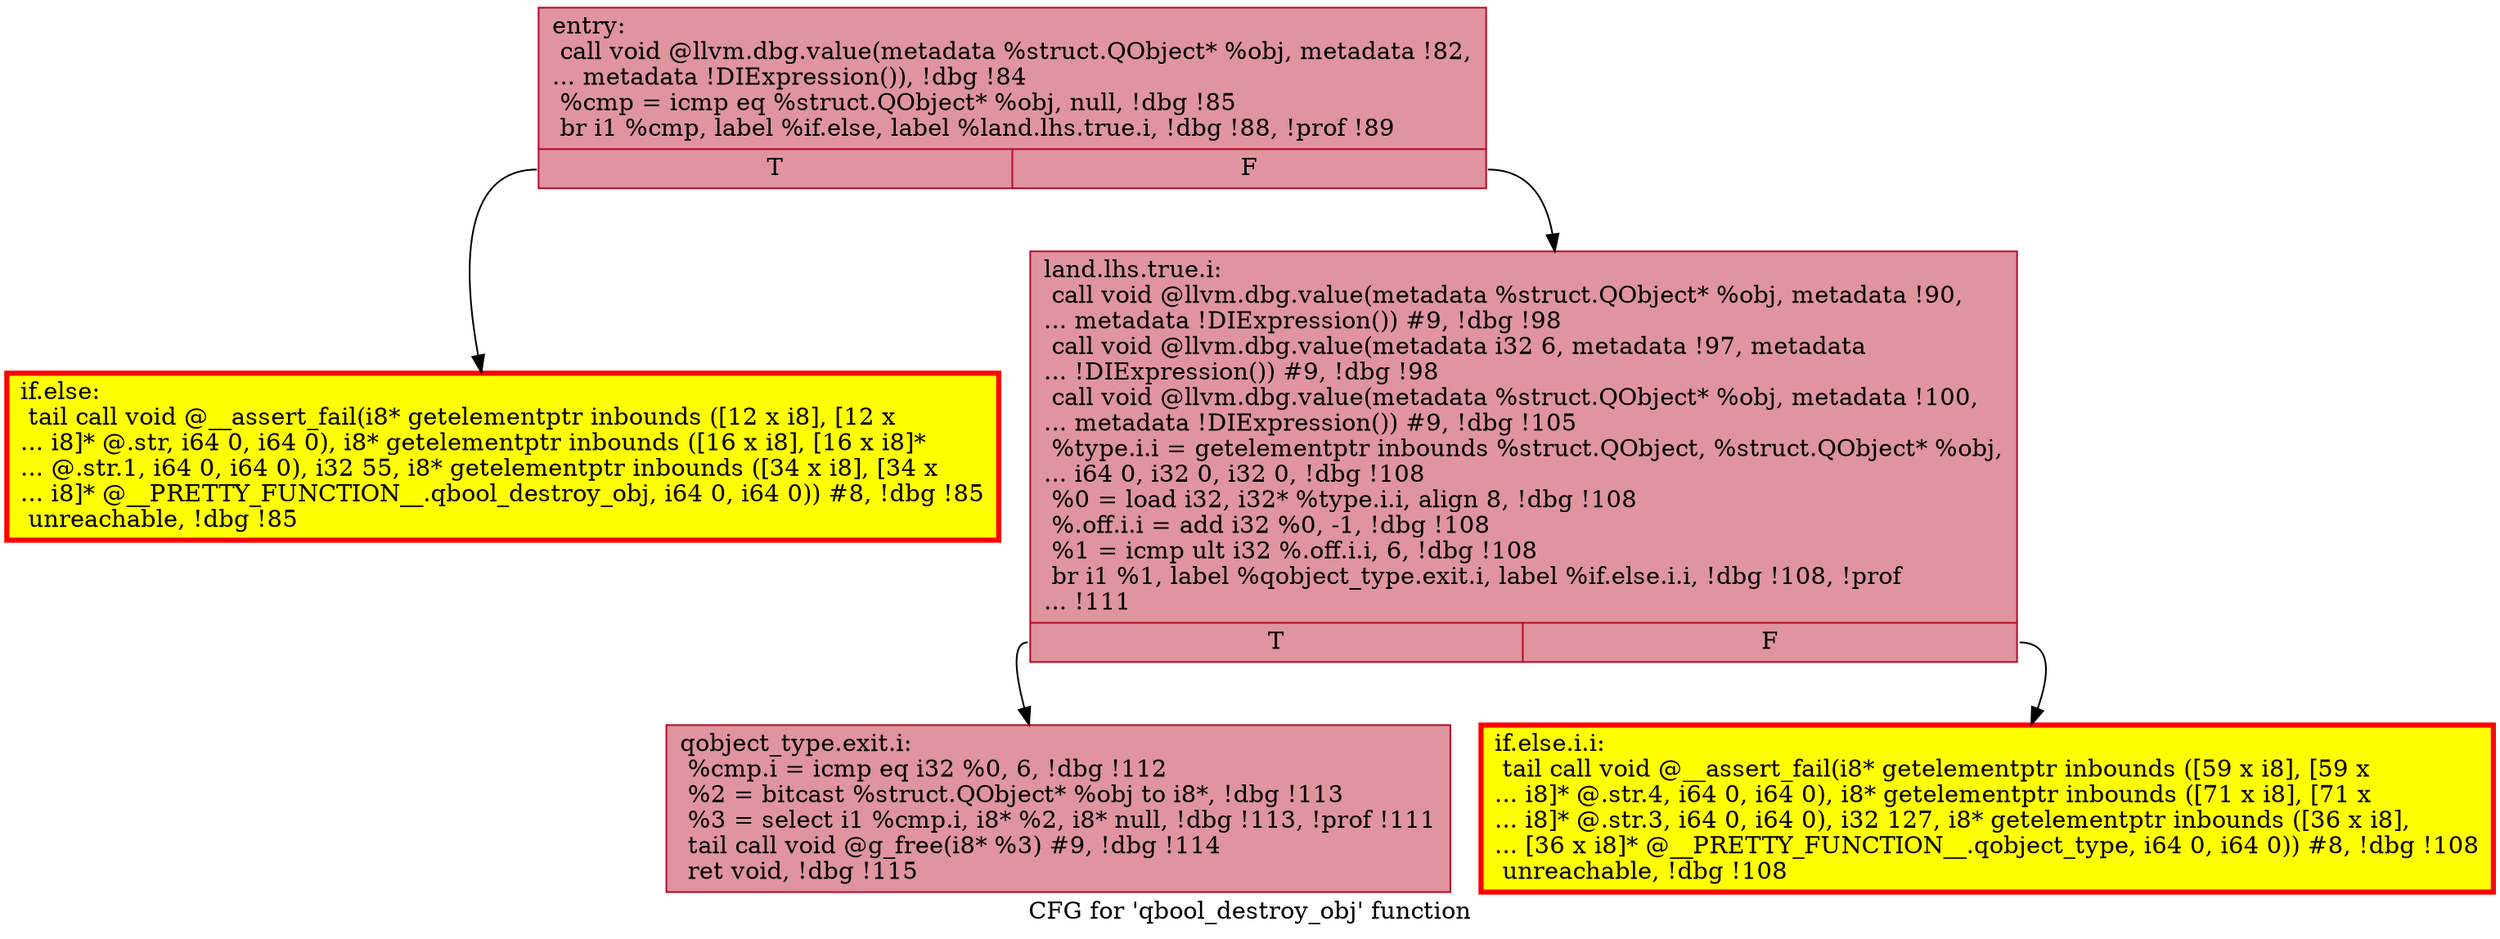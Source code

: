 digraph "CFG for 'qbool_destroy_obj' function" {
	label="CFG for 'qbool_destroy_obj' function";

	Node0x55fbeca6eb60 [shape=record,color="#b70d28ff", style=filled, fillcolor="#b70d2870",label="{entry:\l  call void @llvm.dbg.value(metadata %struct.QObject* %obj, metadata !82,\l... metadata !DIExpression()), !dbg !84\l  %cmp = icmp eq %struct.QObject* %obj, null, !dbg !85\l  br i1 %cmp, label %if.else, label %land.lhs.true.i, !dbg !88, !prof !89\l|{<s0>T|<s1>F}}"];
	Node0x55fbeca6eb60:s0 -> Node0x55fbeca78ed0;
	Node0x55fbeca6eb60:s1 -> Node0x55fbeca7bff0;
	Node0x55fbeca78ed0 [shape=record,penwidth=3.0, style="filled", color="red", fillcolor="yellow",label="{if.else:                                          \l  tail call void @__assert_fail(i8* getelementptr inbounds ([12 x i8], [12 x\l... i8]* @.str, i64 0, i64 0), i8* getelementptr inbounds ([16 x i8], [16 x i8]*\l... @.str.1, i64 0, i64 0), i32 55, i8* getelementptr inbounds ([34 x i8], [34 x\l... i8]* @__PRETTY_FUNCTION__.qbool_destroy_obj, i64 0, i64 0)) #8, !dbg !85\l  unreachable, !dbg !85\l}"];
	Node0x55fbeca7bff0 [shape=record,color="#b70d28ff", style=filled, fillcolor="#b70d2870",label="{land.lhs.true.i:                                  \l  call void @llvm.dbg.value(metadata %struct.QObject* %obj, metadata !90,\l... metadata !DIExpression()) #9, !dbg !98\l  call void @llvm.dbg.value(metadata i32 6, metadata !97, metadata\l... !DIExpression()) #9, !dbg !98\l  call void @llvm.dbg.value(metadata %struct.QObject* %obj, metadata !100,\l... metadata !DIExpression()) #9, !dbg !105\l  %type.i.i = getelementptr inbounds %struct.QObject, %struct.QObject* %obj,\l... i64 0, i32 0, i32 0, !dbg !108\l  %0 = load i32, i32* %type.i.i, align 8, !dbg !108\l  %.off.i.i = add i32 %0, -1, !dbg !108\l  %1 = icmp ult i32 %.off.i.i, 6, !dbg !108\l  br i1 %1, label %qobject_type.exit.i, label %if.else.i.i, !dbg !108, !prof\l... !111\l|{<s0>T|<s1>F}}"];
	Node0x55fbeca7bff0:s0 -> Node0x55fbeca827a0;
	Node0x55fbeca7bff0:s1 -> Node0x55fbeca72910;
	Node0x55fbeca72910 [shape=record,penwidth=3.0, style="filled", color="red", fillcolor="yellow",label="{if.else.i.i:                                      \l  tail call void @__assert_fail(i8* getelementptr inbounds ([59 x i8], [59 x\l... i8]* @.str.4, i64 0, i64 0), i8* getelementptr inbounds ([71 x i8], [71 x\l... i8]* @.str.3, i64 0, i64 0), i32 127, i8* getelementptr inbounds ([36 x i8],\l... [36 x i8]* @__PRETTY_FUNCTION__.qobject_type, i64 0, i64 0)) #8, !dbg !108\l  unreachable, !dbg !108\l}"];
	Node0x55fbeca827a0 [shape=record,color="#b70d28ff", style=filled, fillcolor="#b70d2870",label="{qobject_type.exit.i:                              \l  %cmp.i = icmp eq i32 %0, 6, !dbg !112\l  %2 = bitcast %struct.QObject* %obj to i8*, !dbg !113\l  %3 = select i1 %cmp.i, i8* %2, i8* null, !dbg !113, !prof !111\l  tail call void @g_free(i8* %3) #9, !dbg !114\l  ret void, !dbg !115\l}"];
}
